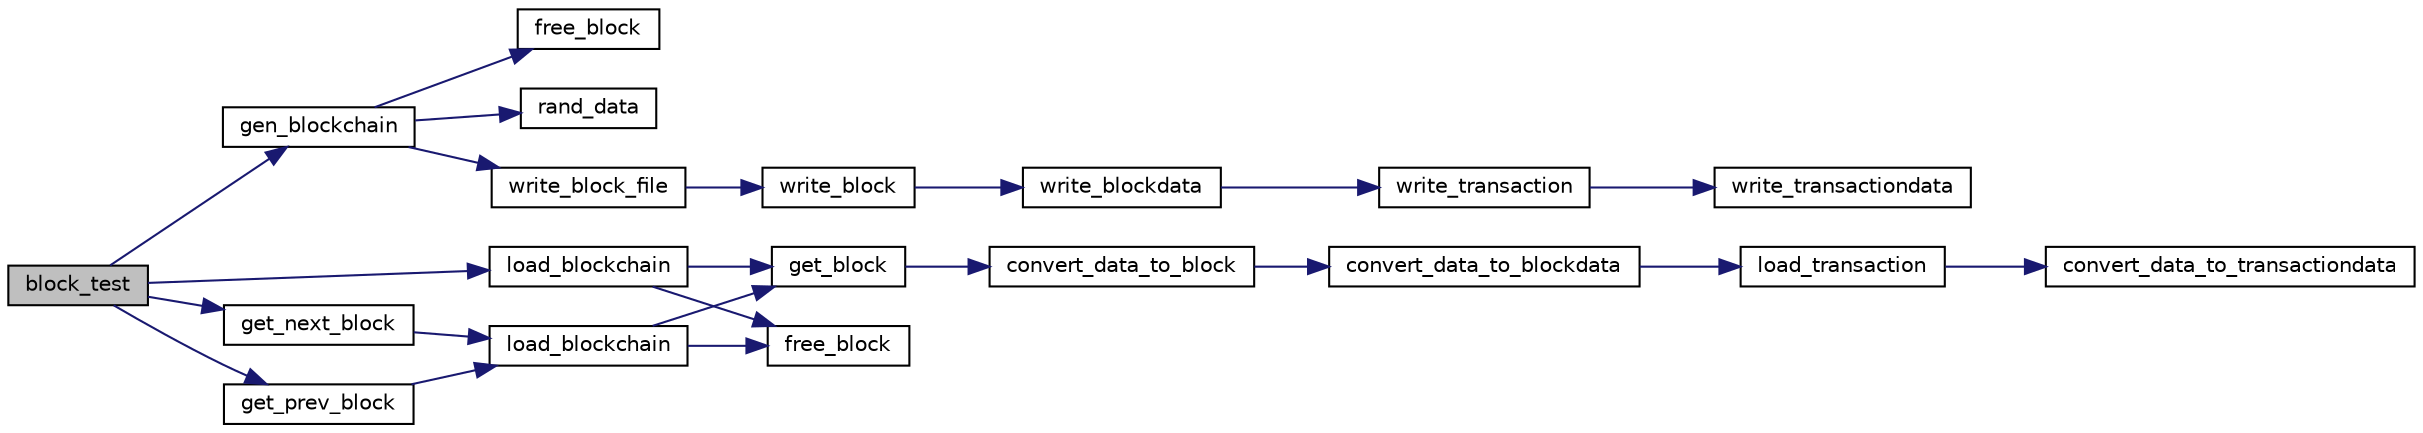digraph "block_test"
{
 // LATEX_PDF_SIZE
  edge [fontname="Helvetica",fontsize="10",labelfontname="Helvetica",labelfontsize="10"];
  node [fontname="Helvetica",fontsize="10",shape=record];
  rankdir="LR";
  Node1 [label="block_test",height=0.2,width=0.4,color="black", fillcolor="grey75", style="filled", fontcolor="black",tooltip=" "];
  Node1 -> Node2 [color="midnightblue",fontsize="10",style="solid",fontname="Helvetica"];
  Node2 [label="gen_blockchain",height=0.2,width=0.4,color="black", fillcolor="white", style="filled",URL="$_g_e_n__blockchain__files_8c.html#a0e9bde4bbac100275e4d42d750e412e2",tooltip=" "];
  Node2 -> Node3 [color="midnightblue",fontsize="10",style="solid",fontname="Helvetica"];
  Node3 [label="free_block",height=0.2,width=0.4,color="black", fillcolor="white", style="filled",URL="$block_8h.html#a3eb417f7cce88e8ec69d6974cd25e49f",tooltip="Free a block struct."];
  Node2 -> Node4 [color="midnightblue",fontsize="10",style="solid",fontname="Helvetica"];
  Node4 [label="rand_data",height=0.2,width=0.4,color="black", fillcolor="white", style="filled",URL="$_g_e_n__blockchain__files_8c.html#ad441200db6b070e2d05e8d79d3d6c1ff",tooltip=" "];
  Node2 -> Node5 [color="midnightblue",fontsize="10",style="solid",fontname="Helvetica"];
  Node5 [label="write_block_file",height=0.2,width=0.4,color="black", fillcolor="white", style="filled",URL="$block_8h.html#a31943025b7c5be568f87a90fcdcaf8c2",tooltip="Writes a block struct in a file."];
  Node5 -> Node6 [color="midnightblue",fontsize="10",style="solid",fontname="Helvetica"];
  Node6 [label="write_block",height=0.2,width=0.4,color="black", fillcolor="white", style="filled",URL="$block_8c.html#a58b3466ce733938859f0651b2a756e95",tooltip="Writes a block in a file."];
  Node6 -> Node7 [color="midnightblue",fontsize="10",style="solid",fontname="Helvetica"];
  Node7 [label="write_blockdata",height=0.2,width=0.4,color="black", fillcolor="white", style="filled",URL="$block_8c.html#a0e5ff1f119568fb8566981cf7da11d7f",tooltip="Writes blockdata in a file."];
  Node7 -> Node8 [color="midnightblue",fontsize="10",style="solid",fontname="Helvetica"];
  Node8 [label="write_transaction",height=0.2,width=0.4,color="black", fillcolor="white", style="filled",URL="$transaction_8h.html#a5bff0131aa50faf1cd0236e0b44169eb",tooltip=" "];
  Node8 -> Node9 [color="midnightblue",fontsize="10",style="solid",fontname="Helvetica"];
  Node9 [label="write_transactiondata",height=0.2,width=0.4,color="black", fillcolor="white", style="filled",URL="$transaction_8c.html#a0bd00440f3c97bf7dace6c4e26ea17be",tooltip=" "];
  Node1 -> Node10 [color="midnightblue",fontsize="10",style="solid",fontname="Helvetica"];
  Node10 [label="get_next_block",height=0.2,width=0.4,color="black", fillcolor="white", style="filled",URL="$block_8h.html#a5a63c778922af92cc7cca82db0aa7642",tooltip="For a block of height h, returns the block of height h+1"];
  Node10 -> Node11 [color="midnightblue",fontsize="10",style="solid",fontname="Helvetica"];
  Node11 [label="load_blockchain",height=0.2,width=0.4,color="black", fillcolor="white", style="filled",URL="$block_8c.html#a7acee00b67ed21663a5b05242acc822d",tooltip="Loads a blockchain object with a padding of 'nb_chunk'."];
  Node11 -> Node12 [color="midnightblue",fontsize="10",style="solid",fontname="Helvetica"];
  Node12 [label="free_block",height=0.2,width=0.4,color="black", fillcolor="white", style="filled",URL="$block_8c.html#a3eb417f7cce88e8ec69d6974cd25e49f",tooltip="Free a block struct."];
  Node11 -> Node13 [color="midnightblue",fontsize="10",style="solid",fontname="Helvetica"];
  Node13 [label="get_block",height=0.2,width=0.4,color="black", fillcolor="white", style="filled",URL="$block_8c.html#a32140266e4b385f64860944a5edd0153",tooltip="Get a block object."];
  Node13 -> Node14 [color="midnightblue",fontsize="10",style="solid",fontname="Helvetica"];
  Node14 [label="convert_data_to_block",height=0.2,width=0.4,color="black", fillcolor="white", style="filled",URL="$block_8c.html#ada1355f8610cc450d7c8f662dc6a7aef",tooltip=" "];
  Node14 -> Node15 [color="midnightblue",fontsize="10",style="solid",fontname="Helvetica"];
  Node15 [label="convert_data_to_blockdata",height=0.2,width=0.4,color="black", fillcolor="white", style="filled",URL="$block_8c.html#afcda50ce8deb3b381aeb5b88689f919f",tooltip=" "];
  Node15 -> Node16 [color="midnightblue",fontsize="10",style="solid",fontname="Helvetica"];
  Node16 [label="load_transaction",height=0.2,width=0.4,color="black", fillcolor="white", style="filled",URL="$transaction_8h.html#a4f4e33641ff7466e848182ce420827b6",tooltip=" "];
  Node16 -> Node17 [color="midnightblue",fontsize="10",style="solid",fontname="Helvetica"];
  Node17 [label="convert_data_to_transactiondata",height=0.2,width=0.4,color="black", fillcolor="white", style="filled",URL="$transaction_8c.html#a8649ee7d98b5b34c64efa31e274f2534",tooltip=" "];
  Node1 -> Node18 [color="midnightblue",fontsize="10",style="solid",fontname="Helvetica"];
  Node18 [label="get_prev_block",height=0.2,width=0.4,color="black", fillcolor="white", style="filled",URL="$block_8h.html#afa89e120ede17e486633e4005ccf44f1",tooltip="For a block of height h, return the block of height h-1"];
  Node18 -> Node11 [color="midnightblue",fontsize="10",style="solid",fontname="Helvetica"];
  Node1 -> Node19 [color="midnightblue",fontsize="10",style="solid",fontname="Helvetica"];
  Node19 [label="load_blockchain",height=0.2,width=0.4,color="black", fillcolor="white", style="filled",URL="$block_8h.html#a7acee00b67ed21663a5b05242acc822d",tooltip="Loads a blockchain object with a padding of 'nb_chunk'."];
  Node19 -> Node12 [color="midnightblue",fontsize="10",style="solid",fontname="Helvetica"];
  Node19 -> Node13 [color="midnightblue",fontsize="10",style="solid",fontname="Helvetica"];
}
